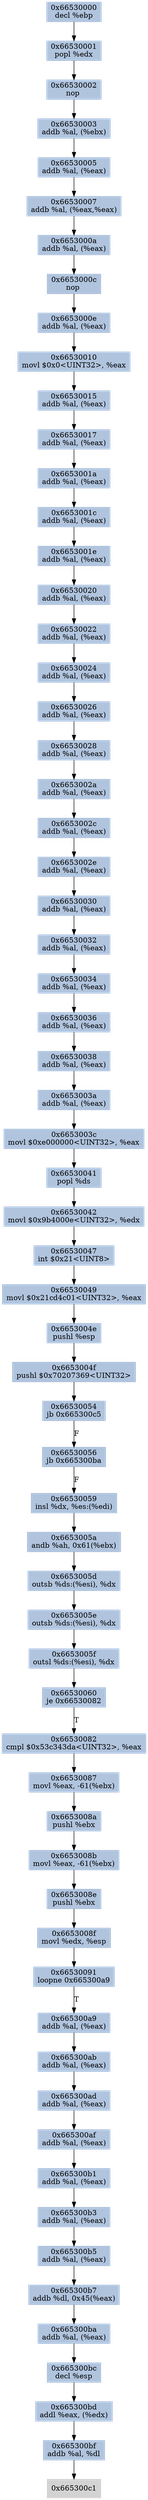 digraph G {
node[shape=rectangle,style=filled,fillcolor=lightsteelblue,color=lightsteelblue]
bgcolor="transparent"
a0x66530000decl_ebp[label="0x66530000\ndecl %ebp"];
a0x66530001popl_edx[label="0x66530001\npopl %edx"];
a0x66530002nop_[label="0x66530002\nnop "];
a0x66530003addb_al_ebx_[label="0x66530003\naddb %al, (%ebx)"];
a0x66530005addb_al_eax_[label="0x66530005\naddb %al, (%eax)"];
a0x66530007addb_al_eaxeax_[label="0x66530007\naddb %al, (%eax,%eax)"];
a0x6653000aaddb_al_eax_[label="0x6653000a\naddb %al, (%eax)"];
a0x6653000cnop_[label="0x6653000c\nnop "];
a0x6653000eaddb_al_eax_[label="0x6653000e\naddb %al, (%eax)"];
a0x66530010movl_0x0UINT32_eax[label="0x66530010\nmovl $0x0<UINT32>, %eax"];
a0x66530015addb_al_eax_[label="0x66530015\naddb %al, (%eax)"];
a0x66530017addb_al_eax_[label="0x66530017\naddb %al, (%eax)"];
a0x6653001aaddb_al_eax_[label="0x6653001a\naddb %al, (%eax)"];
a0x6653001caddb_al_eax_[label="0x6653001c\naddb %al, (%eax)"];
a0x6653001eaddb_al_eax_[label="0x6653001e\naddb %al, (%eax)"];
a0x66530020addb_al_eax_[label="0x66530020\naddb %al, (%eax)"];
a0x66530022addb_al_eax_[label="0x66530022\naddb %al, (%eax)"];
a0x66530024addb_al_eax_[label="0x66530024\naddb %al, (%eax)"];
a0x66530026addb_al_eax_[label="0x66530026\naddb %al, (%eax)"];
a0x66530028addb_al_eax_[label="0x66530028\naddb %al, (%eax)"];
a0x6653002aaddb_al_eax_[label="0x6653002a\naddb %al, (%eax)"];
a0x6653002caddb_al_eax_[label="0x6653002c\naddb %al, (%eax)"];
a0x6653002eaddb_al_eax_[label="0x6653002e\naddb %al, (%eax)"];
a0x66530030addb_al_eax_[label="0x66530030\naddb %al, (%eax)"];
a0x66530032addb_al_eax_[label="0x66530032\naddb %al, (%eax)"];
a0x66530034addb_al_eax_[label="0x66530034\naddb %al, (%eax)"];
a0x66530036addb_al_eax_[label="0x66530036\naddb %al, (%eax)"];
a0x66530038addb_al_eax_[label="0x66530038\naddb %al, (%eax)"];
a0x6653003aaddb_al_eax_[label="0x6653003a\naddb %al, (%eax)"];
a0x6653003cmovl_0xe000000UINT32_eax[label="0x6653003c\nmovl $0xe000000<UINT32>, %eax"];
a0x66530041popl_ds[label="0x66530041\npopl %ds"];
a0x66530042movl_0x9b4000eUINT32_edx[label="0x66530042\nmovl $0x9b4000e<UINT32>, %edx"];
a0x66530047int_0x21UINT8[label="0x66530047\nint $0x21<UINT8>"];
a0x66530049movl_0x21cd4c01UINT32_eax[label="0x66530049\nmovl $0x21cd4c01<UINT32>, %eax"];
a0x6653004epushl_esp[label="0x6653004e\npushl %esp"];
a0x6653004fpushl_0x70207369UINT32[label="0x6653004f\npushl $0x70207369<UINT32>"];
a0x66530054jb_0x665300c5[label="0x66530054\njb 0x665300c5"];
a0x66530056jb_0x665300ba[label="0x66530056\njb 0x665300ba"];
a0x66530059insl_dx_es_edi_[label="0x66530059\ninsl %dx, %es:(%edi)"];
a0x6653005aandb_ah_0x61ebx_[label="0x6653005a\nandb %ah, 0x61(%ebx)"];
a0x6653005doutsb_ds_esi__dx[label="0x6653005d\noutsb %ds:(%esi), %dx"];
a0x6653005eoutsb_ds_esi__dx[label="0x6653005e\noutsb %ds:(%esi), %dx"];
a0x6653005foutsl_ds_esi__dx[label="0x6653005f\noutsl %ds:(%esi), %dx"];
a0x66530060je_0x66530082[label="0x66530060\nje 0x66530082"];
a0x66530082cmpl_0x53c343daUINT32_eax[label="0x66530082\ncmpl $0x53c343da<UINT32>, %eax"];
a0x66530087movl_eax__61ebx_[label="0x66530087\nmovl %eax, -61(%ebx)"];
a0x6653008apushl_ebx[label="0x6653008a\npushl %ebx"];
a0x6653008bmovl_eax__61ebx_[label="0x6653008b\nmovl %eax, -61(%ebx)"];
a0x6653008epushl_ebx[label="0x6653008e\npushl %ebx"];
a0x6653008fmovl_edx_esp[label="0x6653008f\nmovl %edx, %esp"];
a0x66530091loopne_0x665300a9[label="0x66530091\nloopne 0x665300a9"];
a0x665300a9addb_al_eax_[label="0x665300a9\naddb %al, (%eax)"];
a0x665300abaddb_al_eax_[label="0x665300ab\naddb %al, (%eax)"];
a0x665300adaddb_al_eax_[label="0x665300ad\naddb %al, (%eax)"];
a0x665300afaddb_al_eax_[label="0x665300af\naddb %al, (%eax)"];
a0x665300b1addb_al_eax_[label="0x665300b1\naddb %al, (%eax)"];
a0x665300b3addb_al_eax_[label="0x665300b3\naddb %al, (%eax)"];
a0x665300b5addb_al_eax_[label="0x665300b5\naddb %al, (%eax)"];
a0x665300b7addb_dl_0x45eax_[label="0x665300b7\naddb %dl, 0x45(%eax)"];
a0x665300baaddb_al_eax_[label="0x665300ba\naddb %al, (%eax)"];
a0x665300bcdecl_esp[label="0x665300bc\ndecl %esp"];
a0x665300bdaddl_eax_edx_[label="0x665300bd\naddl %eax, (%edx)"];
a0x665300bfaddb_al_dl[label="0x665300bf\naddb %al, %dl"];
a0x665300c1[label="0x665300c1",color="lightgrey",fillcolor="lightgrey"];
a0x66530000decl_ebp -> a0x66530001popl_edx [color="#000000"];
a0x66530001popl_edx -> a0x66530002nop_ [color="#000000"];
a0x66530002nop_ -> a0x66530003addb_al_ebx_ [color="#000000"];
a0x66530003addb_al_ebx_ -> a0x66530005addb_al_eax_ [color="#000000"];
a0x66530005addb_al_eax_ -> a0x66530007addb_al_eaxeax_ [color="#000000"];
a0x66530007addb_al_eaxeax_ -> a0x6653000aaddb_al_eax_ [color="#000000"];
a0x6653000aaddb_al_eax_ -> a0x6653000cnop_ [color="#000000"];
a0x6653000cnop_ -> a0x6653000eaddb_al_eax_ [color="#000000"];
a0x6653000eaddb_al_eax_ -> a0x66530010movl_0x0UINT32_eax [color="#000000"];
a0x66530010movl_0x0UINT32_eax -> a0x66530015addb_al_eax_ [color="#000000"];
a0x66530015addb_al_eax_ -> a0x66530017addb_al_eax_ [color="#000000"];
a0x66530017addb_al_eax_ -> a0x6653001aaddb_al_eax_ [color="#000000"];
a0x6653001aaddb_al_eax_ -> a0x6653001caddb_al_eax_ [color="#000000"];
a0x6653001caddb_al_eax_ -> a0x6653001eaddb_al_eax_ [color="#000000"];
a0x6653001eaddb_al_eax_ -> a0x66530020addb_al_eax_ [color="#000000"];
a0x66530020addb_al_eax_ -> a0x66530022addb_al_eax_ [color="#000000"];
a0x66530022addb_al_eax_ -> a0x66530024addb_al_eax_ [color="#000000"];
a0x66530024addb_al_eax_ -> a0x66530026addb_al_eax_ [color="#000000"];
a0x66530026addb_al_eax_ -> a0x66530028addb_al_eax_ [color="#000000"];
a0x66530028addb_al_eax_ -> a0x6653002aaddb_al_eax_ [color="#000000"];
a0x6653002aaddb_al_eax_ -> a0x6653002caddb_al_eax_ [color="#000000"];
a0x6653002caddb_al_eax_ -> a0x6653002eaddb_al_eax_ [color="#000000"];
a0x6653002eaddb_al_eax_ -> a0x66530030addb_al_eax_ [color="#000000"];
a0x66530030addb_al_eax_ -> a0x66530032addb_al_eax_ [color="#000000"];
a0x66530032addb_al_eax_ -> a0x66530034addb_al_eax_ [color="#000000"];
a0x66530034addb_al_eax_ -> a0x66530036addb_al_eax_ [color="#000000"];
a0x66530036addb_al_eax_ -> a0x66530038addb_al_eax_ [color="#000000"];
a0x66530038addb_al_eax_ -> a0x6653003aaddb_al_eax_ [color="#000000"];
a0x6653003aaddb_al_eax_ -> a0x6653003cmovl_0xe000000UINT32_eax [color="#000000"];
a0x6653003cmovl_0xe000000UINT32_eax -> a0x66530041popl_ds [color="#000000"];
a0x66530041popl_ds -> a0x66530042movl_0x9b4000eUINT32_edx [color="#000000"];
a0x66530042movl_0x9b4000eUINT32_edx -> a0x66530047int_0x21UINT8 [color="#000000"];
a0x66530047int_0x21UINT8 -> a0x66530049movl_0x21cd4c01UINT32_eax [color="#000000"];
a0x66530049movl_0x21cd4c01UINT32_eax -> a0x6653004epushl_esp [color="#000000"];
a0x6653004epushl_esp -> a0x6653004fpushl_0x70207369UINT32 [color="#000000"];
a0x6653004fpushl_0x70207369UINT32 -> a0x66530054jb_0x665300c5 [color="#000000"];
a0x66530054jb_0x665300c5 -> a0x66530056jb_0x665300ba [color="#000000",label="F"];
a0x66530056jb_0x665300ba -> a0x66530059insl_dx_es_edi_ [color="#000000",label="F"];
a0x66530059insl_dx_es_edi_ -> a0x6653005aandb_ah_0x61ebx_ [color="#000000"];
a0x6653005aandb_ah_0x61ebx_ -> a0x6653005doutsb_ds_esi__dx [color="#000000"];
a0x6653005doutsb_ds_esi__dx -> a0x6653005eoutsb_ds_esi__dx [color="#000000"];
a0x6653005eoutsb_ds_esi__dx -> a0x6653005foutsl_ds_esi__dx [color="#000000"];
a0x6653005foutsl_ds_esi__dx -> a0x66530060je_0x66530082 [color="#000000"];
a0x66530060je_0x66530082 -> a0x66530082cmpl_0x53c343daUINT32_eax [color="#000000",label="T"];
a0x66530082cmpl_0x53c343daUINT32_eax -> a0x66530087movl_eax__61ebx_ [color="#000000"];
a0x66530087movl_eax__61ebx_ -> a0x6653008apushl_ebx [color="#000000"];
a0x6653008apushl_ebx -> a0x6653008bmovl_eax__61ebx_ [color="#000000"];
a0x6653008bmovl_eax__61ebx_ -> a0x6653008epushl_ebx [color="#000000"];
a0x6653008epushl_ebx -> a0x6653008fmovl_edx_esp [color="#000000"];
a0x6653008fmovl_edx_esp -> a0x66530091loopne_0x665300a9 [color="#000000"];
a0x66530091loopne_0x665300a9 -> a0x665300a9addb_al_eax_ [color="#000000",label="T"];
a0x665300a9addb_al_eax_ -> a0x665300abaddb_al_eax_ [color="#000000"];
a0x665300abaddb_al_eax_ -> a0x665300adaddb_al_eax_ [color="#000000"];
a0x665300adaddb_al_eax_ -> a0x665300afaddb_al_eax_ [color="#000000"];
a0x665300afaddb_al_eax_ -> a0x665300b1addb_al_eax_ [color="#000000"];
a0x665300b1addb_al_eax_ -> a0x665300b3addb_al_eax_ [color="#000000"];
a0x665300b3addb_al_eax_ -> a0x665300b5addb_al_eax_ [color="#000000"];
a0x665300b5addb_al_eax_ -> a0x665300b7addb_dl_0x45eax_ [color="#000000"];
a0x665300b7addb_dl_0x45eax_ -> a0x665300baaddb_al_eax_ [color="#000000"];
a0x665300baaddb_al_eax_ -> a0x665300bcdecl_esp [color="#000000"];
a0x665300bcdecl_esp -> a0x665300bdaddl_eax_edx_ [color="#000000"];
a0x665300bdaddl_eax_edx_ -> a0x665300bfaddb_al_dl [color="#000000"];
a0x665300bfaddb_al_dl -> a0x665300c1 [color="#000000"];
}

